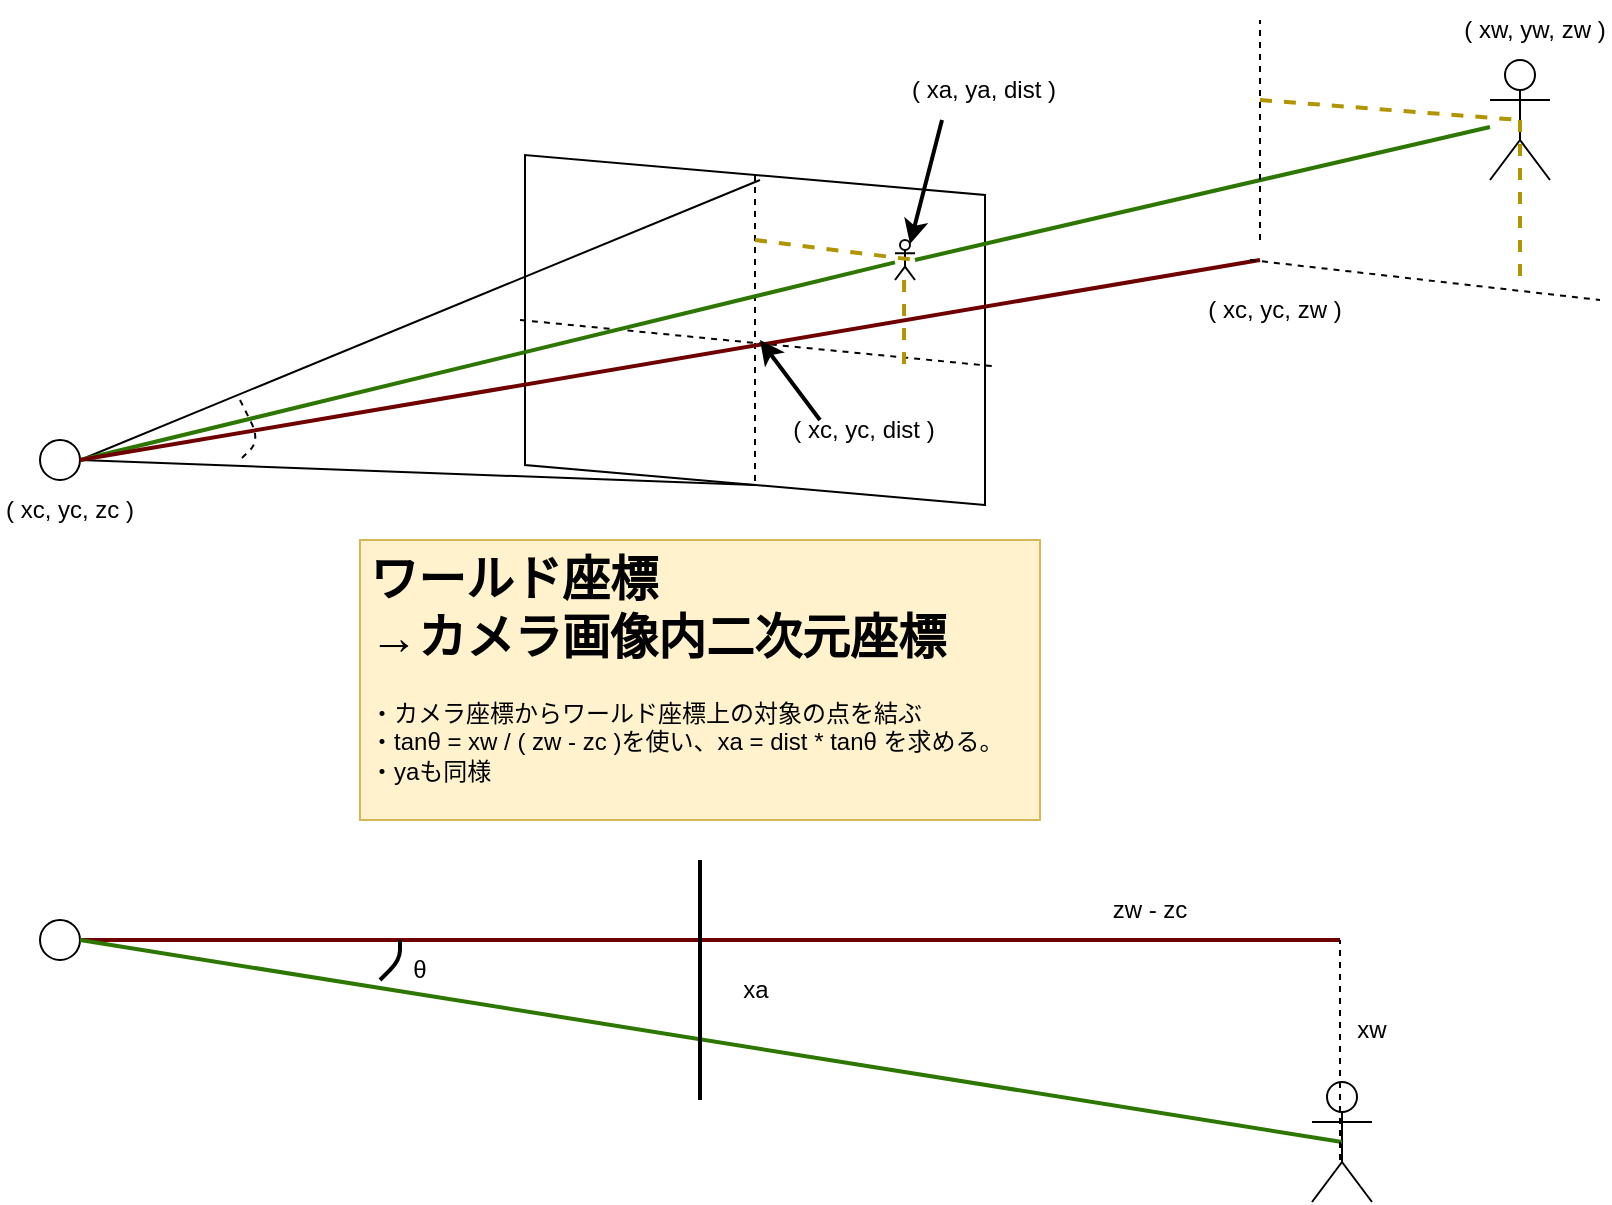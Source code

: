 <mxfile>
    <diagram id="hLjslE-fUv9TfUU83qK9" name="ページ1">
        <mxGraphModel dx="1131" dy="679" grid="1" gridSize="10" guides="1" tooltips="1" connect="1" arrows="1" fold="1" page="1" pageScale="1" pageWidth="1169" pageHeight="827" math="0" shadow="0">
            <root>
                <mxCell id="0"/>
                <mxCell id="1" parent="0"/>
                <mxCell id="2" value="" style="shape=parallelogram;perimeter=parallelogramPerimeter;whiteSpace=wrap;html=1;fixedSize=1;rotation=-90;" vertex="1" parent="1">
                    <mxGeometry x="300" y="60" width="175" height="230" as="geometry"/>
                </mxCell>
                <mxCell id="3" value="" style="ellipse;whiteSpace=wrap;html=1;aspect=fixed;" vertex="1" parent="1">
                    <mxGeometry x="30" y="230" width="20" height="20" as="geometry"/>
                </mxCell>
                <mxCell id="4" value="" style="endArrow=none;dashed=1;html=1;entryX=0.397;entryY=1.015;entryDx=0;entryDy=0;entryPerimeter=0;" edge="1" parent="1" target="2">
                    <mxGeometry width="50" height="50" relative="1" as="geometry">
                        <mxPoint x="270" y="170" as="sourcePoint"/>
                        <mxPoint x="550" y="220" as="targetPoint"/>
                    </mxGeometry>
                </mxCell>
                <mxCell id="5" value="" style="endArrow=none;dashed=1;html=1;entryX=0;entryY=0.5;entryDx=0;entryDy=0;exitX=1;exitY=0.5;exitDx=0;exitDy=0;" edge="1" parent="1" source="2" target="2">
                    <mxGeometry width="50" height="50" relative="1" as="geometry">
                        <mxPoint x="280" y="180" as="sourcePoint"/>
                        <mxPoint x="515.95" y="203.025" as="targetPoint"/>
                    </mxGeometry>
                </mxCell>
                <mxCell id="6" value="" style="endArrow=none;html=1;" edge="1" parent="1">
                    <mxGeometry width="50" height="50" relative="1" as="geometry">
                        <mxPoint x="50" y="240" as="sourcePoint"/>
                        <mxPoint x="390" y="100" as="targetPoint"/>
                    </mxGeometry>
                </mxCell>
                <mxCell id="7" value="" style="endArrow=none;html=1;exitX=1;exitY=0.5;exitDx=0;exitDy=0;entryX=0;entryY=0.5;entryDx=0;entryDy=0;" edge="1" parent="1" source="3" target="2">
                    <mxGeometry width="50" height="50" relative="1" as="geometry">
                        <mxPoint x="59.285" y="246.286" as="sourcePoint"/>
                        <mxPoint x="400" y="110" as="targetPoint"/>
                    </mxGeometry>
                </mxCell>
                <mxCell id="8" value="" style="endArrow=none;html=1;exitX=1;exitY=0.5;exitDx=0;exitDy=0;fillColor=#60a917;strokeColor=#2D7600;startArrow=none;strokeWidth=2;" edge="1" parent="1" source="22" target="19">
                    <mxGeometry width="50" height="50" relative="1" as="geometry">
                        <mxPoint x="69.285" y="256.286" as="sourcePoint"/>
                        <mxPoint x="390" y="180" as="targetPoint"/>
                    </mxGeometry>
                </mxCell>
                <mxCell id="10" value="" style="endArrow=none;dashed=1;html=1;fontColor=#000000;" edge="1" parent="1">
                    <mxGeometry width="50" height="50" relative="1" as="geometry">
                        <mxPoint x="130" y="210" as="sourcePoint"/>
                        <mxPoint x="130" y="240" as="targetPoint"/>
                        <Array as="points">
                            <mxPoint x="140" y="230"/>
                        </Array>
                    </mxGeometry>
                </mxCell>
                <mxCell id="19" value="" style="shape=umlActor;verticalLabelPosition=bottom;verticalAlign=top;html=1;outlineConnect=0;" vertex="1" parent="1">
                    <mxGeometry x="755" y="40" width="30" height="60" as="geometry"/>
                </mxCell>
                <mxCell id="22" value="" style="shape=umlActor;verticalLabelPosition=bottom;verticalAlign=top;html=1;outlineConnect=0;" vertex="1" parent="1">
                    <mxGeometry x="457.5" y="130" width="10" height="20" as="geometry"/>
                </mxCell>
                <mxCell id="23" value="" style="endArrow=none;html=1;exitX=1;exitY=0.5;exitDx=0;exitDy=0;fillColor=#60a917;strokeColor=#2D7600;strokeWidth=2;" edge="1" parent="1" source="3" target="22">
                    <mxGeometry width="50" height="50" relative="1" as="geometry">
                        <mxPoint x="50" y="240" as="sourcePoint"/>
                        <mxPoint x="680" y="83.721" as="targetPoint"/>
                    </mxGeometry>
                </mxCell>
                <mxCell id="24" value="&lt;h1&gt;ワールド座標&lt;br&gt;→カメラ画像内二次元座標&lt;/h1&gt;&lt;p&gt;・カメラ座標からワールド座標上の対象の点を結ぶ&lt;br&gt;・&lt;span style=&quot;text-align: justify&quot;&gt;tanθ = xw / ( zw - zc )&lt;/span&gt;&lt;span style=&quot;text-align: justify&quot;&gt;を使い、&lt;/span&gt;&lt;span style=&quot;text-align: justify&quot;&gt;xa = dist * tanθ&lt;/span&gt;&lt;span style=&quot;text-align: justify&quot;&gt;&amp;nbsp;を求める。&lt;br&gt;・yaも同様&lt;/span&gt;&lt;/p&gt;" style="text;html=1;strokeColor=#d6b656;fillColor=#fff2cc;spacing=5;spacingTop=-20;whiteSpace=wrap;overflow=hidden;rounded=0;fontColor=#000000;" vertex="1" parent="1">
                    <mxGeometry x="190" y="280" width="340" height="140" as="geometry"/>
                </mxCell>
                <mxCell id="25" value="" style="endArrow=none;html=1;exitX=1;exitY=0.5;exitDx=0;exitDy=0;fillColor=#a20025;strokeColor=#6F0000;strokeWidth=2;" edge="1" parent="1">
                    <mxGeometry width="50" height="50" relative="1" as="geometry">
                        <mxPoint x="50" y="240" as="sourcePoint"/>
                        <mxPoint x="640" y="140" as="targetPoint"/>
                    </mxGeometry>
                </mxCell>
                <mxCell id="28" value="" style="endArrow=none;dashed=1;html=1;entryX=0.397;entryY=1.015;entryDx=0;entryDy=0;entryPerimeter=0;fillColor=#e3c800;strokeColor=#B09500;strokeWidth=2;" edge="1" parent="1">
                    <mxGeometry width="50" height="50" relative="1" as="geometry">
                        <mxPoint x="462.05" y="150" as="sourcePoint"/>
                        <mxPoint x="462.0" y="193.025" as="targetPoint"/>
                    </mxGeometry>
                </mxCell>
                <mxCell id="29" value="" style="endArrow=none;dashed=1;html=1;fillColor=#e3c800;strokeColor=#B09500;strokeWidth=2;" edge="1" parent="1">
                    <mxGeometry width="50" height="50" relative="1" as="geometry">
                        <mxPoint x="387.5" y="130" as="sourcePoint"/>
                        <mxPoint x="467.5" y="140" as="targetPoint"/>
                    </mxGeometry>
                </mxCell>
                <mxCell id="30" value="" style="endArrow=none;dashed=1;html=1;fillColor=#e3c800;strokeColor=#B09500;strokeWidth=2;entryX=0.5;entryY=0.5;entryDx=0;entryDy=0;entryPerimeter=0;" edge="1" parent="1" target="19">
                    <mxGeometry width="50" height="50" relative="1" as="geometry">
                        <mxPoint x="640" y="60" as="sourcePoint"/>
                        <mxPoint x="730" y="70" as="targetPoint"/>
                    </mxGeometry>
                </mxCell>
                <mxCell id="32" value="( xw, yw, zw )" style="text;html=1;strokeColor=none;fillColor=none;align=center;verticalAlign=middle;whiteSpace=wrap;rounded=0;" vertex="1" parent="1">
                    <mxGeometry x="740" y="10" width="75" height="30" as="geometry"/>
                </mxCell>
                <mxCell id="33" value="" style="endArrow=none;dashed=1;html=1;" edge="1" parent="1">
                    <mxGeometry width="50" height="50" relative="1" as="geometry">
                        <mxPoint x="635" y="140" as="sourcePoint"/>
                        <mxPoint x="810" y="160" as="targetPoint"/>
                    </mxGeometry>
                </mxCell>
                <mxCell id="34" value="" style="endArrow=none;dashed=1;html=1;" edge="1" parent="1">
                    <mxGeometry width="50" height="50" relative="1" as="geometry">
                        <mxPoint x="640" y="130" as="sourcePoint"/>
                        <mxPoint x="640" y="20" as="targetPoint"/>
                    </mxGeometry>
                </mxCell>
                <mxCell id="35" value="( xc, yc, zc )" style="text;html=1;strokeColor=none;fillColor=none;align=center;verticalAlign=middle;whiteSpace=wrap;rounded=0;" vertex="1" parent="1">
                    <mxGeometry x="10" y="250" width="70" height="30" as="geometry"/>
                </mxCell>
                <mxCell id="36" value="( xc, yc, zw )" style="text;html=1;strokeColor=none;fillColor=none;align=center;verticalAlign=middle;whiteSpace=wrap;rounded=0;" vertex="1" parent="1">
                    <mxGeometry x="610" y="150" width="75" height="30" as="geometry"/>
                </mxCell>
                <mxCell id="39" value="" style="endArrow=none;dashed=1;html=1;fillColor=#e3c800;strokeColor=#B09500;strokeWidth=2;exitX=0.5;exitY=0.5;exitDx=0;exitDy=0;exitPerimeter=0;" edge="1" parent="1" source="19">
                    <mxGeometry width="50" height="50" relative="1" as="geometry">
                        <mxPoint x="770" y="110" as="sourcePoint"/>
                        <mxPoint x="770" y="150" as="targetPoint"/>
                    </mxGeometry>
                </mxCell>
                <mxCell id="40" value="( xc, yc, dist )" style="text;html=1;strokeColor=none;fillColor=none;align=center;verticalAlign=middle;whiteSpace=wrap;rounded=0;" vertex="1" parent="1">
                    <mxGeometry x="400" y="210" width="84" height="30" as="geometry"/>
                </mxCell>
                <mxCell id="41" value="" style="endArrow=classic;html=1;strokeWidth=2;" edge="1" parent="1">
                    <mxGeometry width="50" height="50" relative="1" as="geometry">
                        <mxPoint x="420" y="220" as="sourcePoint"/>
                        <mxPoint x="390" y="180" as="targetPoint"/>
                    </mxGeometry>
                </mxCell>
                <mxCell id="58" value="( xa, ya, dist )" style="text;html=1;strokeColor=none;fillColor=none;align=center;verticalAlign=middle;whiteSpace=wrap;rounded=0;" vertex="1" parent="1">
                    <mxGeometry x="460" y="40" width="84" height="30" as="geometry"/>
                </mxCell>
                <mxCell id="59" value="" style="endArrow=classic;html=1;strokeWidth=2;entryX=0.75;entryY=0.1;entryDx=0;entryDy=0;entryPerimeter=0;exitX=0.25;exitY=1;exitDx=0;exitDy=0;" edge="1" parent="1" source="58" target="22">
                    <mxGeometry width="50" height="50" relative="1" as="geometry">
                        <mxPoint x="480" y="50" as="sourcePoint"/>
                        <mxPoint x="450" y="10" as="targetPoint"/>
                    </mxGeometry>
                </mxCell>
                <mxCell id="60" value="" style="group" vertex="1" connectable="0" parent="1">
                    <mxGeometry x="30" y="440" width="696" height="171" as="geometry"/>
                </mxCell>
                <mxCell id="42" value="" style="ellipse;whiteSpace=wrap;html=1;" vertex="1" parent="60">
                    <mxGeometry y="30" width="20" height="20" as="geometry"/>
                </mxCell>
                <mxCell id="43" value="" style="endArrow=none;html=1;exitX=1;exitY=0.5;exitDx=0;exitDy=0;fillColor=#a20025;strokeColor=#6F0000;strokeWidth=2;" edge="1" parent="60" source="42">
                    <mxGeometry width="50" height="50" relative="1" as="geometry">
                        <mxPoint x="30" y="40" as="sourcePoint"/>
                        <mxPoint x="650" y="40" as="targetPoint"/>
                    </mxGeometry>
                </mxCell>
                <mxCell id="44" value="" style="shape=umlActor;verticalLabelPosition=bottom;verticalAlign=top;html=1;outlineConnect=0;" vertex="1" parent="60">
                    <mxGeometry x="636" y="111" width="30" height="60" as="geometry"/>
                </mxCell>
                <mxCell id="45" value="" style="endArrow=none;html=1;exitX=1;exitY=0.5;exitDx=0;exitDy=0;fillColor=#60a917;strokeColor=#2D7600;strokeWidth=2;entryX=0.5;entryY=0.5;entryDx=0;entryDy=0;entryPerimeter=0;" edge="1" parent="60" source="42" target="44">
                    <mxGeometry width="50" height="50" relative="1" as="geometry">
                        <mxPoint x="30" y="138.79" as="sourcePoint"/>
                        <mxPoint x="437.5" y="40.002" as="targetPoint"/>
                    </mxGeometry>
                </mxCell>
                <mxCell id="47" value="" style="endArrow=none;html=1;strokeWidth=2;" edge="1" parent="60">
                    <mxGeometry width="50" height="50" relative="1" as="geometry">
                        <mxPoint x="330" as="sourcePoint"/>
                        <mxPoint x="330" y="120" as="targetPoint"/>
                    </mxGeometry>
                </mxCell>
                <mxCell id="48" value="" style="endArrow=none;dashed=1;html=1;" edge="1" parent="60">
                    <mxGeometry width="50" height="50" relative="1" as="geometry">
                        <mxPoint x="650" y="150" as="sourcePoint"/>
                        <mxPoint x="650" y="40" as="targetPoint"/>
                    </mxGeometry>
                </mxCell>
                <mxCell id="49" value="xw" style="text;html=1;strokeColor=none;fillColor=none;align=center;verticalAlign=middle;whiteSpace=wrap;rounded=0;" vertex="1" parent="60">
                    <mxGeometry x="636" y="70" width="60" height="30" as="geometry"/>
                </mxCell>
                <mxCell id="52" value="zw - zc" style="text;html=1;strokeColor=none;fillColor=none;align=center;verticalAlign=middle;whiteSpace=wrap;rounded=0;" vertex="1" parent="60">
                    <mxGeometry x="525" y="10" width="60" height="30" as="geometry"/>
                </mxCell>
                <mxCell id="53" value="θ" style="text;html=1;strokeColor=none;fillColor=none;align=center;verticalAlign=middle;whiteSpace=wrap;rounded=0;" vertex="1" parent="60">
                    <mxGeometry x="160" y="40" width="60" height="30" as="geometry"/>
                </mxCell>
                <mxCell id="54" value="" style="endArrow=none;html=1;strokeWidth=2;" edge="1" parent="60">
                    <mxGeometry width="50" height="50" relative="1" as="geometry">
                        <mxPoint x="170" y="60" as="sourcePoint"/>
                        <mxPoint x="180" y="40" as="targetPoint"/>
                        <Array as="points">
                            <mxPoint x="180" y="50"/>
                        </Array>
                    </mxGeometry>
                </mxCell>
                <mxCell id="57" value="xa" style="text;html=1;strokeColor=none;fillColor=none;align=center;verticalAlign=middle;whiteSpace=wrap;rounded=0;" vertex="1" parent="60">
                    <mxGeometry x="327.5" y="50" width="60" height="30" as="geometry"/>
                </mxCell>
            </root>
        </mxGraphModel>
    </diagram>
</mxfile>